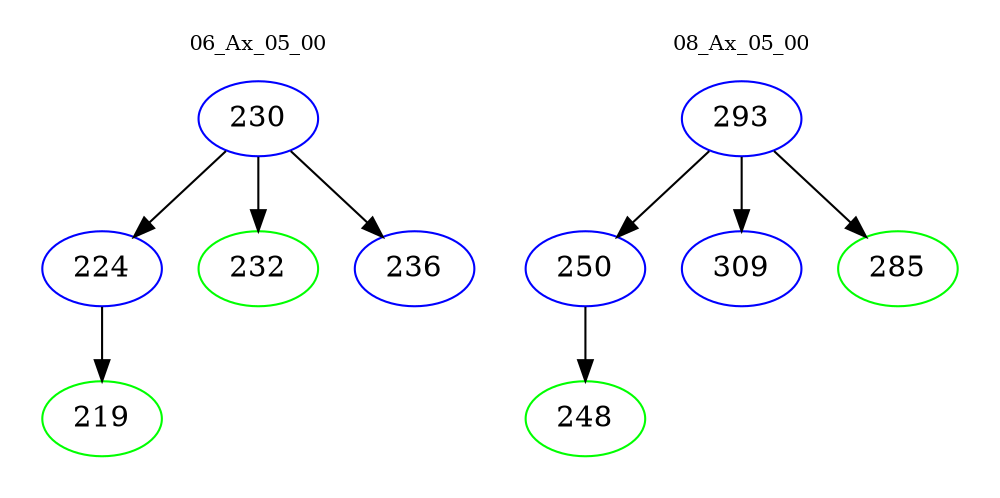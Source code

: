 digraph{
subgraph cluster_0 {
color = white
label = "06_Ax_05_00";
fontsize=10;
T0_230 [label="230", color="blue"]
T0_230 -> T0_224 [color="black"]
T0_224 [label="224", color="blue"]
T0_224 -> T0_219 [color="black"]
T0_219 [label="219", color="green"]
T0_230 -> T0_232 [color="black"]
T0_232 [label="232", color="green"]
T0_230 -> T0_236 [color="black"]
T0_236 [label="236", color="blue"]
}
subgraph cluster_1 {
color = white
label = "08_Ax_05_00";
fontsize=10;
T1_293 [label="293", color="blue"]
T1_293 -> T1_250 [color="black"]
T1_250 [label="250", color="blue"]
T1_250 -> T1_248 [color="black"]
T1_248 [label="248", color="green"]
T1_293 -> T1_309 [color="black"]
T1_309 [label="309", color="blue"]
T1_293 -> T1_285 [color="black"]
T1_285 [label="285", color="green"]
}
}
